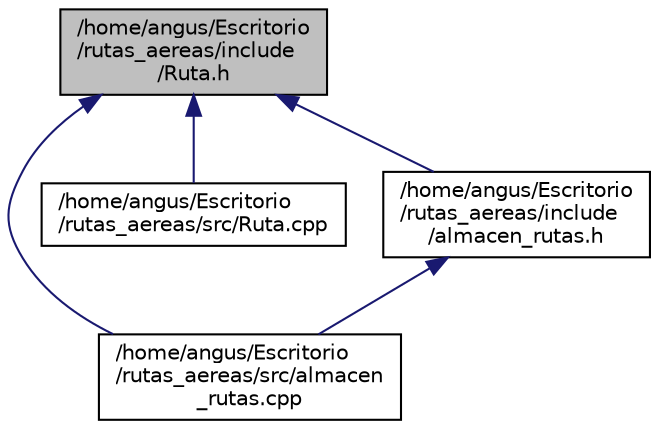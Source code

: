 digraph "/home/angus/Escritorio/rutas_aereas/include/Ruta.h"
{
 // LATEX_PDF_SIZE
  edge [fontname="Helvetica",fontsize="10",labelfontname="Helvetica",labelfontsize="10"];
  node [fontname="Helvetica",fontsize="10",shape=record];
  Node1 [label="/home/angus/Escritorio\l/rutas_aereas/include\l/Ruta.h",height=0.2,width=0.4,color="black", fillcolor="grey75", style="filled", fontcolor="black",tooltip=" "];
  Node1 -> Node2 [dir="back",color="midnightblue",fontsize="10",style="solid",fontname="Helvetica"];
  Node2 [label="/home/angus/Escritorio\l/rutas_aereas/src/almacen\l_rutas.cpp",height=0.2,width=0.4,color="black", fillcolor="white", style="filled",URL="$almacen__rutas_8cpp.html",tooltip=" "];
  Node1 -> Node3 [dir="back",color="midnightblue",fontsize="10",style="solid",fontname="Helvetica"];
  Node3 [label="/home/angus/Escritorio\l/rutas_aereas/src/Ruta.cpp",height=0.2,width=0.4,color="black", fillcolor="white", style="filled",URL="$Ruta_8cpp.html",tooltip=" "];
  Node1 -> Node4 [dir="back",color="midnightblue",fontsize="10",style="solid",fontname="Helvetica"];
  Node4 [label="/home/angus/Escritorio\l/rutas_aereas/include\l/almacen_rutas.h",height=0.2,width=0.4,color="black", fillcolor="white", style="filled",URL="$almacen__rutas_8h.html",tooltip=" "];
  Node4 -> Node2 [dir="back",color="midnightblue",fontsize="10",style="solid",fontname="Helvetica"];
}

